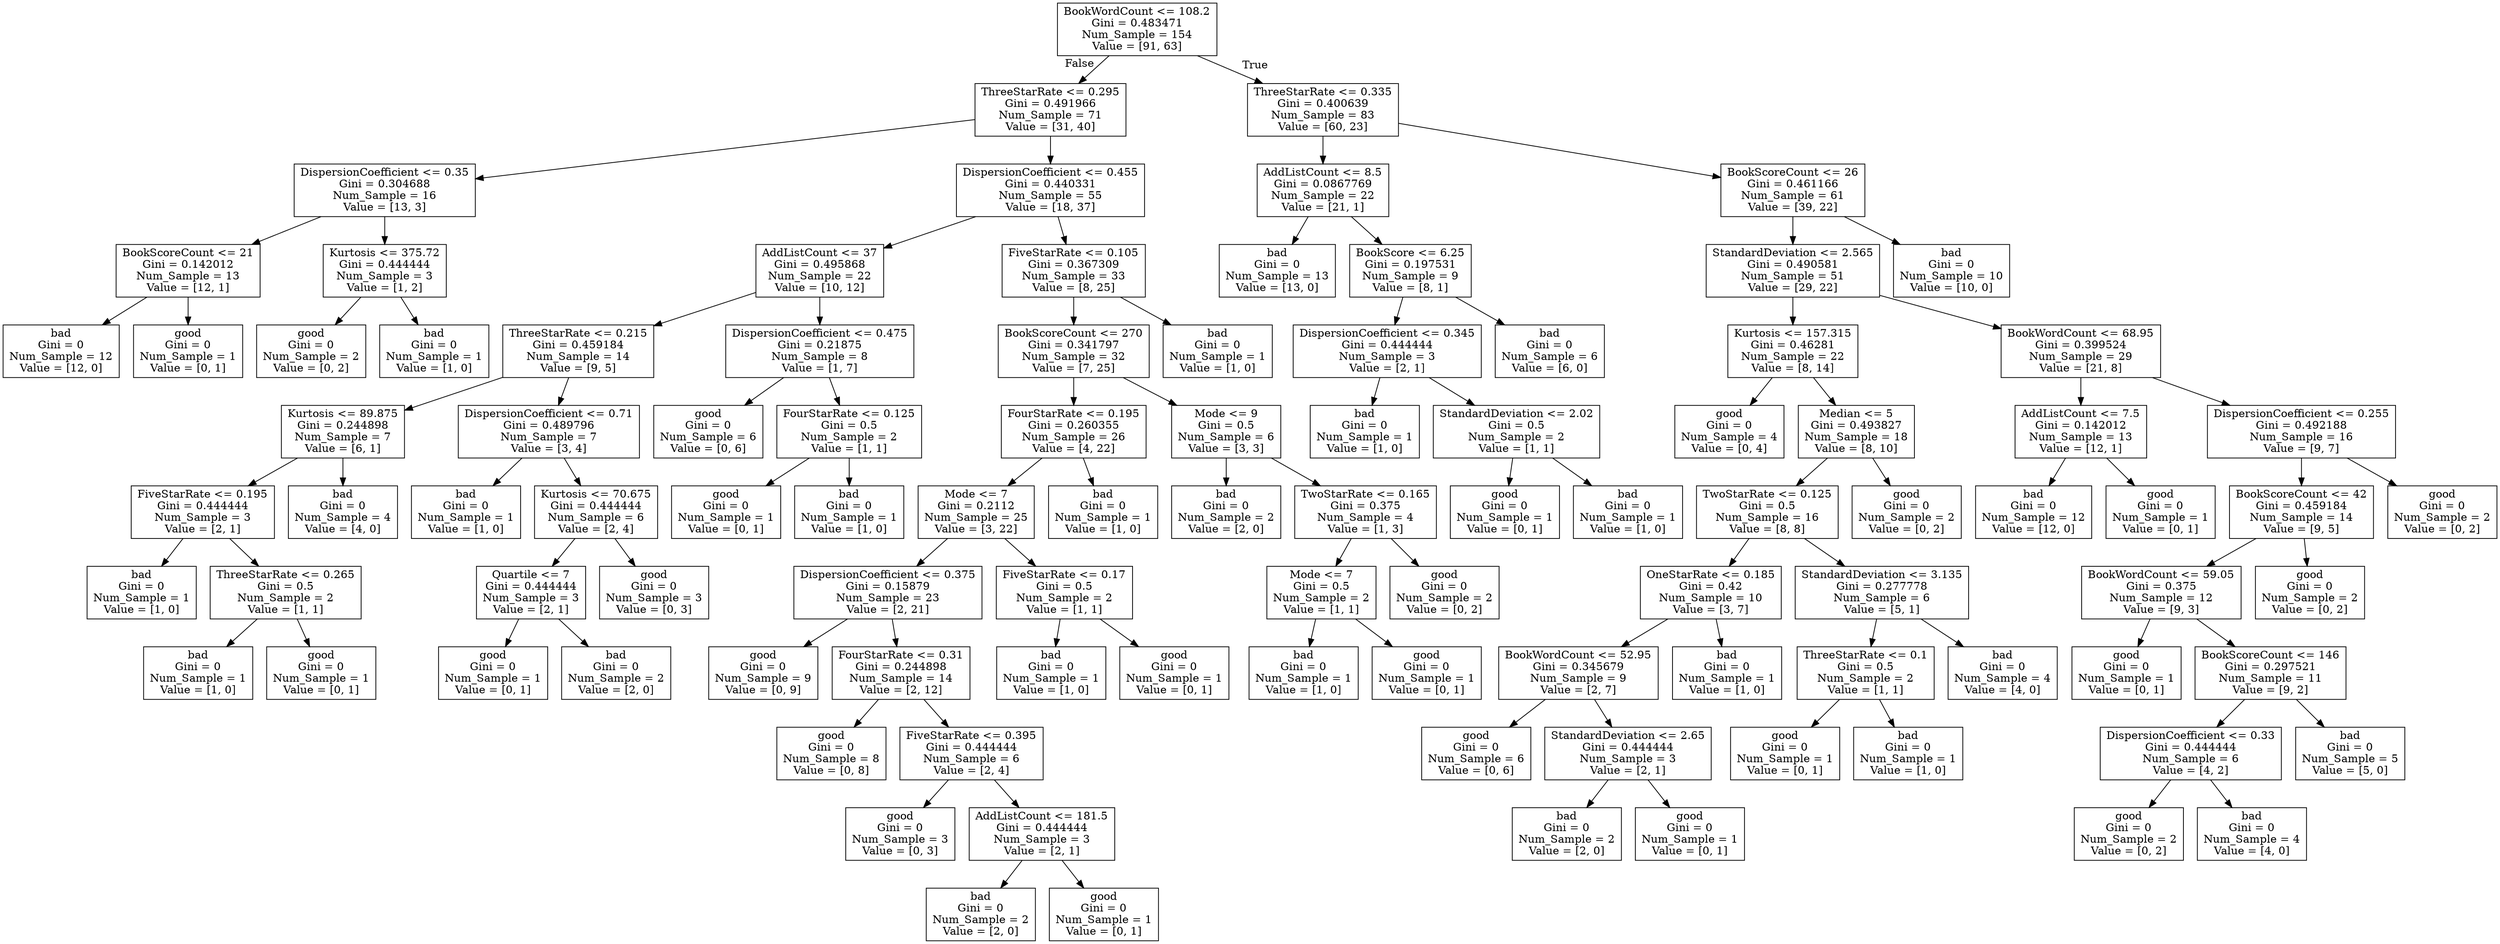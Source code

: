 digraph Tree {
node [shape=box] ;
0 [label="BookWordCount <= 108.2\nGini = 0.483471\nNum_Sample = 154\nValue = [91, 63]"] ;
0 -> 1 [labeldistance=2.5, labelangle=45, headlabel="False"] ;
0 -> 2 [labeldistance=2.5, labelangle=-45, headlabel="True"] ;
1 [label="ThreeStarRate <= 0.295\nGini = 0.491966\nNum_Sample = 71\nValue = [31, 40]"] ;
1 -> 3
1 -> 4
2 [label="ThreeStarRate <= 0.335\nGini = 0.400639\nNum_Sample = 83\nValue = [60, 23]"] ;
2 -> 5
2 -> 6
3 [label="DispersionCoefficient <= 0.35\nGini = 0.304688\nNum_Sample = 16\nValue = [13, 3]"] ;
3 -> 7
3 -> 8
4 [label="DispersionCoefficient <= 0.455\nGini = 0.440331\nNum_Sample = 55\nValue = [18, 37]"] ;
4 -> 9
4 -> 10
5 [label="AddListCount <= 8.5\nGini = 0.0867769\nNum_Sample = 22\nValue = [21, 1]"] ;
5 -> 11
5 -> 12
6 [label="BookScoreCount <= 26\nGini = 0.461166\nNum_Sample = 61\nValue = [39, 22]"] ;
6 -> 13
6 -> 14
7 [label="BookScoreCount <= 21\nGini = 0.142012\nNum_Sample = 13\nValue = [12, 1]"] ;
7 -> 15
7 -> 16
8 [label="Kurtosis <= 375.72\nGini = 0.444444\nNum_Sample = 3\nValue = [1, 2]"] ;
8 -> 17
8 -> 18
9 [label="AddListCount <= 37\nGini = 0.495868\nNum_Sample = 22\nValue = [10, 12]"] ;
9 -> 19
9 -> 20
10 [label="FiveStarRate <= 0.105\nGini = 0.367309\nNum_Sample = 33\nValue = [8, 25]"] ;
10 -> 21
10 -> 22
11 [label="bad\nGini = 0\nNum_Sample = 13\nValue = [13, 0]"] ;
12 [label="BookScore <= 6.25\nGini = 0.197531\nNum_Sample = 9\nValue = [8, 1]"] ;
12 -> 23
12 -> 24
13 [label="StandardDeviation <= 2.565\nGini = 0.490581\nNum_Sample = 51\nValue = [29, 22]"] ;
13 -> 25
13 -> 26
14 [label="bad\nGini = 0\nNum_Sample = 10\nValue = [10, 0]"] ;
15 [label="bad\nGini = 0\nNum_Sample = 12\nValue = [12, 0]"] ;
16 [label="good\nGini = 0\nNum_Sample = 1\nValue = [0, 1]"] ;
17 [label="good\nGini = 0\nNum_Sample = 2\nValue = [0, 2]"] ;
18 [label="bad\nGini = 0\nNum_Sample = 1\nValue = [1, 0]"] ;
19 [label="ThreeStarRate <= 0.215\nGini = 0.459184\nNum_Sample = 14\nValue = [9, 5]"] ;
19 -> 27
19 -> 28
20 [label="DispersionCoefficient <= 0.475\nGini = 0.21875\nNum_Sample = 8\nValue = [1, 7]"] ;
20 -> 29
20 -> 30
21 [label="BookScoreCount <= 270\nGini = 0.341797\nNum_Sample = 32\nValue = [7, 25]"] ;
21 -> 31
21 -> 32
22 [label="bad\nGini = 0\nNum_Sample = 1\nValue = [1, 0]"] ;
23 [label="DispersionCoefficient <= 0.345\nGini = 0.444444\nNum_Sample = 3\nValue = [2, 1]"] ;
23 -> 33
23 -> 34
24 [label="bad\nGini = 0\nNum_Sample = 6\nValue = [6, 0]"] ;
25 [label="Kurtosis <= 157.315\nGini = 0.46281\nNum_Sample = 22\nValue = [8, 14]"] ;
25 -> 35
25 -> 36
26 [label="BookWordCount <= 68.95\nGini = 0.399524\nNum_Sample = 29\nValue = [21, 8]"] ;
26 -> 37
26 -> 38
27 [label="Kurtosis <= 89.875\nGini = 0.244898\nNum_Sample = 7\nValue = [6, 1]"] ;
27 -> 39
27 -> 40
28 [label="DispersionCoefficient <= 0.71\nGini = 0.489796\nNum_Sample = 7\nValue = [3, 4]"] ;
28 -> 41
28 -> 42
29 [label="good\nGini = 0\nNum_Sample = 6\nValue = [0, 6]"] ;
30 [label="FourStarRate <= 0.125\nGini = 0.5\nNum_Sample = 2\nValue = [1, 1]"] ;
30 -> 43
30 -> 44
31 [label="FourStarRate <= 0.195\nGini = 0.260355\nNum_Sample = 26\nValue = [4, 22]"] ;
31 -> 45
31 -> 46
32 [label="Mode <= 9\nGini = 0.5\nNum_Sample = 6\nValue = [3, 3]"] ;
32 -> 47
32 -> 48
33 [label="bad\nGini = 0\nNum_Sample = 1\nValue = [1, 0]"] ;
34 [label="StandardDeviation <= 2.02\nGini = 0.5\nNum_Sample = 2\nValue = [1, 1]"] ;
34 -> 49
34 -> 50
35 [label="good\nGini = 0\nNum_Sample = 4\nValue = [0, 4]"] ;
36 [label="Median <= 5\nGini = 0.493827\nNum_Sample = 18\nValue = [8, 10]"] ;
36 -> 51
36 -> 52
37 [label="AddListCount <= 7.5\nGini = 0.142012\nNum_Sample = 13\nValue = [12, 1]"] ;
37 -> 53
37 -> 54
38 [label="DispersionCoefficient <= 0.255\nGini = 0.492188\nNum_Sample = 16\nValue = [9, 7]"] ;
38 -> 55
38 -> 56
39 [label="FiveStarRate <= 0.195\nGini = 0.444444\nNum_Sample = 3\nValue = [2, 1]"] ;
39 -> 57
39 -> 58
40 [label="bad\nGini = 0\nNum_Sample = 4\nValue = [4, 0]"] ;
41 [label="bad\nGini = 0\nNum_Sample = 1\nValue = [1, 0]"] ;
42 [label="Kurtosis <= 70.675\nGini = 0.444444\nNum_Sample = 6\nValue = [2, 4]"] ;
42 -> 59
42 -> 60
43 [label="good\nGini = 0\nNum_Sample = 1\nValue = [0, 1]"] ;
44 [label="bad\nGini = 0\nNum_Sample = 1\nValue = [1, 0]"] ;
45 [label="Mode <= 7\nGini = 0.2112\nNum_Sample = 25\nValue = [3, 22]"] ;
45 -> 61
45 -> 62
46 [label="bad\nGini = 0\nNum_Sample = 1\nValue = [1, 0]"] ;
47 [label="bad\nGini = 0\nNum_Sample = 2\nValue = [2, 0]"] ;
48 [label="TwoStarRate <= 0.165\nGini = 0.375\nNum_Sample = 4\nValue = [1, 3]"] ;
48 -> 63
48 -> 64
49 [label="good\nGini = 0\nNum_Sample = 1\nValue = [0, 1]"] ;
50 [label="bad\nGini = 0\nNum_Sample = 1\nValue = [1, 0]"] ;
51 [label="TwoStarRate <= 0.125\nGini = 0.5\nNum_Sample = 16\nValue = [8, 8]"] ;
51 -> 65
51 -> 66
52 [label="good\nGini = 0\nNum_Sample = 2\nValue = [0, 2]"] ;
53 [label="bad\nGini = 0\nNum_Sample = 12\nValue = [12, 0]"] ;
54 [label="good\nGini = 0\nNum_Sample = 1\nValue = [0, 1]"] ;
55 [label="BookScoreCount <= 42\nGini = 0.459184\nNum_Sample = 14\nValue = [9, 5]"] ;
55 -> 67
55 -> 68
56 [label="good\nGini = 0\nNum_Sample = 2\nValue = [0, 2]"] ;
57 [label="bad\nGini = 0\nNum_Sample = 1\nValue = [1, 0]"] ;
58 [label="ThreeStarRate <= 0.265\nGini = 0.5\nNum_Sample = 2\nValue = [1, 1]"] ;
58 -> 69
58 -> 70
59 [label="Quartile <= 7\nGini = 0.444444\nNum_Sample = 3\nValue = [2, 1]"] ;
59 -> 71
59 -> 72
60 [label="good\nGini = 0\nNum_Sample = 3\nValue = [0, 3]"] ;
61 [label="DispersionCoefficient <= 0.375\nGini = 0.15879\nNum_Sample = 23\nValue = [2, 21]"] ;
61 -> 73
61 -> 74
62 [label="FiveStarRate <= 0.17\nGini = 0.5\nNum_Sample = 2\nValue = [1, 1]"] ;
62 -> 75
62 -> 76
63 [label="Mode <= 7\nGini = 0.5\nNum_Sample = 2\nValue = [1, 1]"] ;
63 -> 77
63 -> 78
64 [label="good\nGini = 0\nNum_Sample = 2\nValue = [0, 2]"] ;
65 [label="OneStarRate <= 0.185\nGini = 0.42\nNum_Sample = 10\nValue = [3, 7]"] ;
65 -> 79
65 -> 80
66 [label="StandardDeviation <= 3.135\nGini = 0.277778\nNum_Sample = 6\nValue = [5, 1]"] ;
66 -> 81
66 -> 82
67 [label="BookWordCount <= 59.05\nGini = 0.375\nNum_Sample = 12\nValue = [9, 3]"] ;
67 -> 83
67 -> 84
68 [label="good\nGini = 0\nNum_Sample = 2\nValue = [0, 2]"] ;
69 [label="bad\nGini = 0\nNum_Sample = 1\nValue = [1, 0]"] ;
70 [label="good\nGini = 0\nNum_Sample = 1\nValue = [0, 1]"] ;
71 [label="good\nGini = 0\nNum_Sample = 1\nValue = [0, 1]"] ;
72 [label="bad\nGini = 0\nNum_Sample = 2\nValue = [2, 0]"] ;
73 [label="good\nGini = 0\nNum_Sample = 9\nValue = [0, 9]"] ;
74 [label="FourStarRate <= 0.31\nGini = 0.244898\nNum_Sample = 14\nValue = [2, 12]"] ;
74 -> 85
74 -> 86
75 [label="bad\nGini = 0\nNum_Sample = 1\nValue = [1, 0]"] ;
76 [label="good\nGini = 0\nNum_Sample = 1\nValue = [0, 1]"] ;
77 [label="bad\nGini = 0\nNum_Sample = 1\nValue = [1, 0]"] ;
78 [label="good\nGini = 0\nNum_Sample = 1\nValue = [0, 1]"] ;
79 [label="BookWordCount <= 52.95\nGini = 0.345679\nNum_Sample = 9\nValue = [2, 7]"] ;
79 -> 87
79 -> 88
80 [label="bad\nGini = 0\nNum_Sample = 1\nValue = [1, 0]"] ;
81 [label="ThreeStarRate <= 0.1\nGini = 0.5\nNum_Sample = 2\nValue = [1, 1]"] ;
81 -> 89
81 -> 90
82 [label="bad\nGini = 0\nNum_Sample = 4\nValue = [4, 0]"] ;
83 [label="good\nGini = 0\nNum_Sample = 1\nValue = [0, 1]"] ;
84 [label="BookScoreCount <= 146\nGini = 0.297521\nNum_Sample = 11\nValue = [9, 2]"] ;
84 -> 91
84 -> 92
85 [label="good\nGini = 0\nNum_Sample = 8\nValue = [0, 8]"] ;
86 [label="FiveStarRate <= 0.395\nGini = 0.444444\nNum_Sample = 6\nValue = [2, 4]"] ;
86 -> 93
86 -> 94
87 [label="good\nGini = 0\nNum_Sample = 6\nValue = [0, 6]"] ;
88 [label="StandardDeviation <= 2.65\nGini = 0.444444\nNum_Sample = 3\nValue = [2, 1]"] ;
88 -> 95
88 -> 96
89 [label="good\nGini = 0\nNum_Sample = 1\nValue = [0, 1]"] ;
90 [label="bad\nGini = 0\nNum_Sample = 1\nValue = [1, 0]"] ;
91 [label="DispersionCoefficient <= 0.33\nGini = 0.444444\nNum_Sample = 6\nValue = [4, 2]"] ;
91 -> 97
91 -> 98
92 [label="bad\nGini = 0\nNum_Sample = 5\nValue = [5, 0]"] ;
93 [label="good\nGini = 0\nNum_Sample = 3\nValue = [0, 3]"] ;
94 [label="AddListCount <= 181.5\nGini = 0.444444\nNum_Sample = 3\nValue = [2, 1]"] ;
94 -> 99
94 -> 100
95 [label="bad\nGini = 0\nNum_Sample = 2\nValue = [2, 0]"] ;
96 [label="good\nGini = 0\nNum_Sample = 1\nValue = [0, 1]"] ;
97 [label="good\nGini = 0\nNum_Sample = 2\nValue = [0, 2]"] ;
98 [label="bad\nGini = 0\nNum_Sample = 4\nValue = [4, 0]"] ;
99 [label="bad\nGini = 0\nNum_Sample = 2\nValue = [2, 0]"] ;
100 [label="good\nGini = 0\nNum_Sample = 1\nValue = [0, 1]"] ;
}